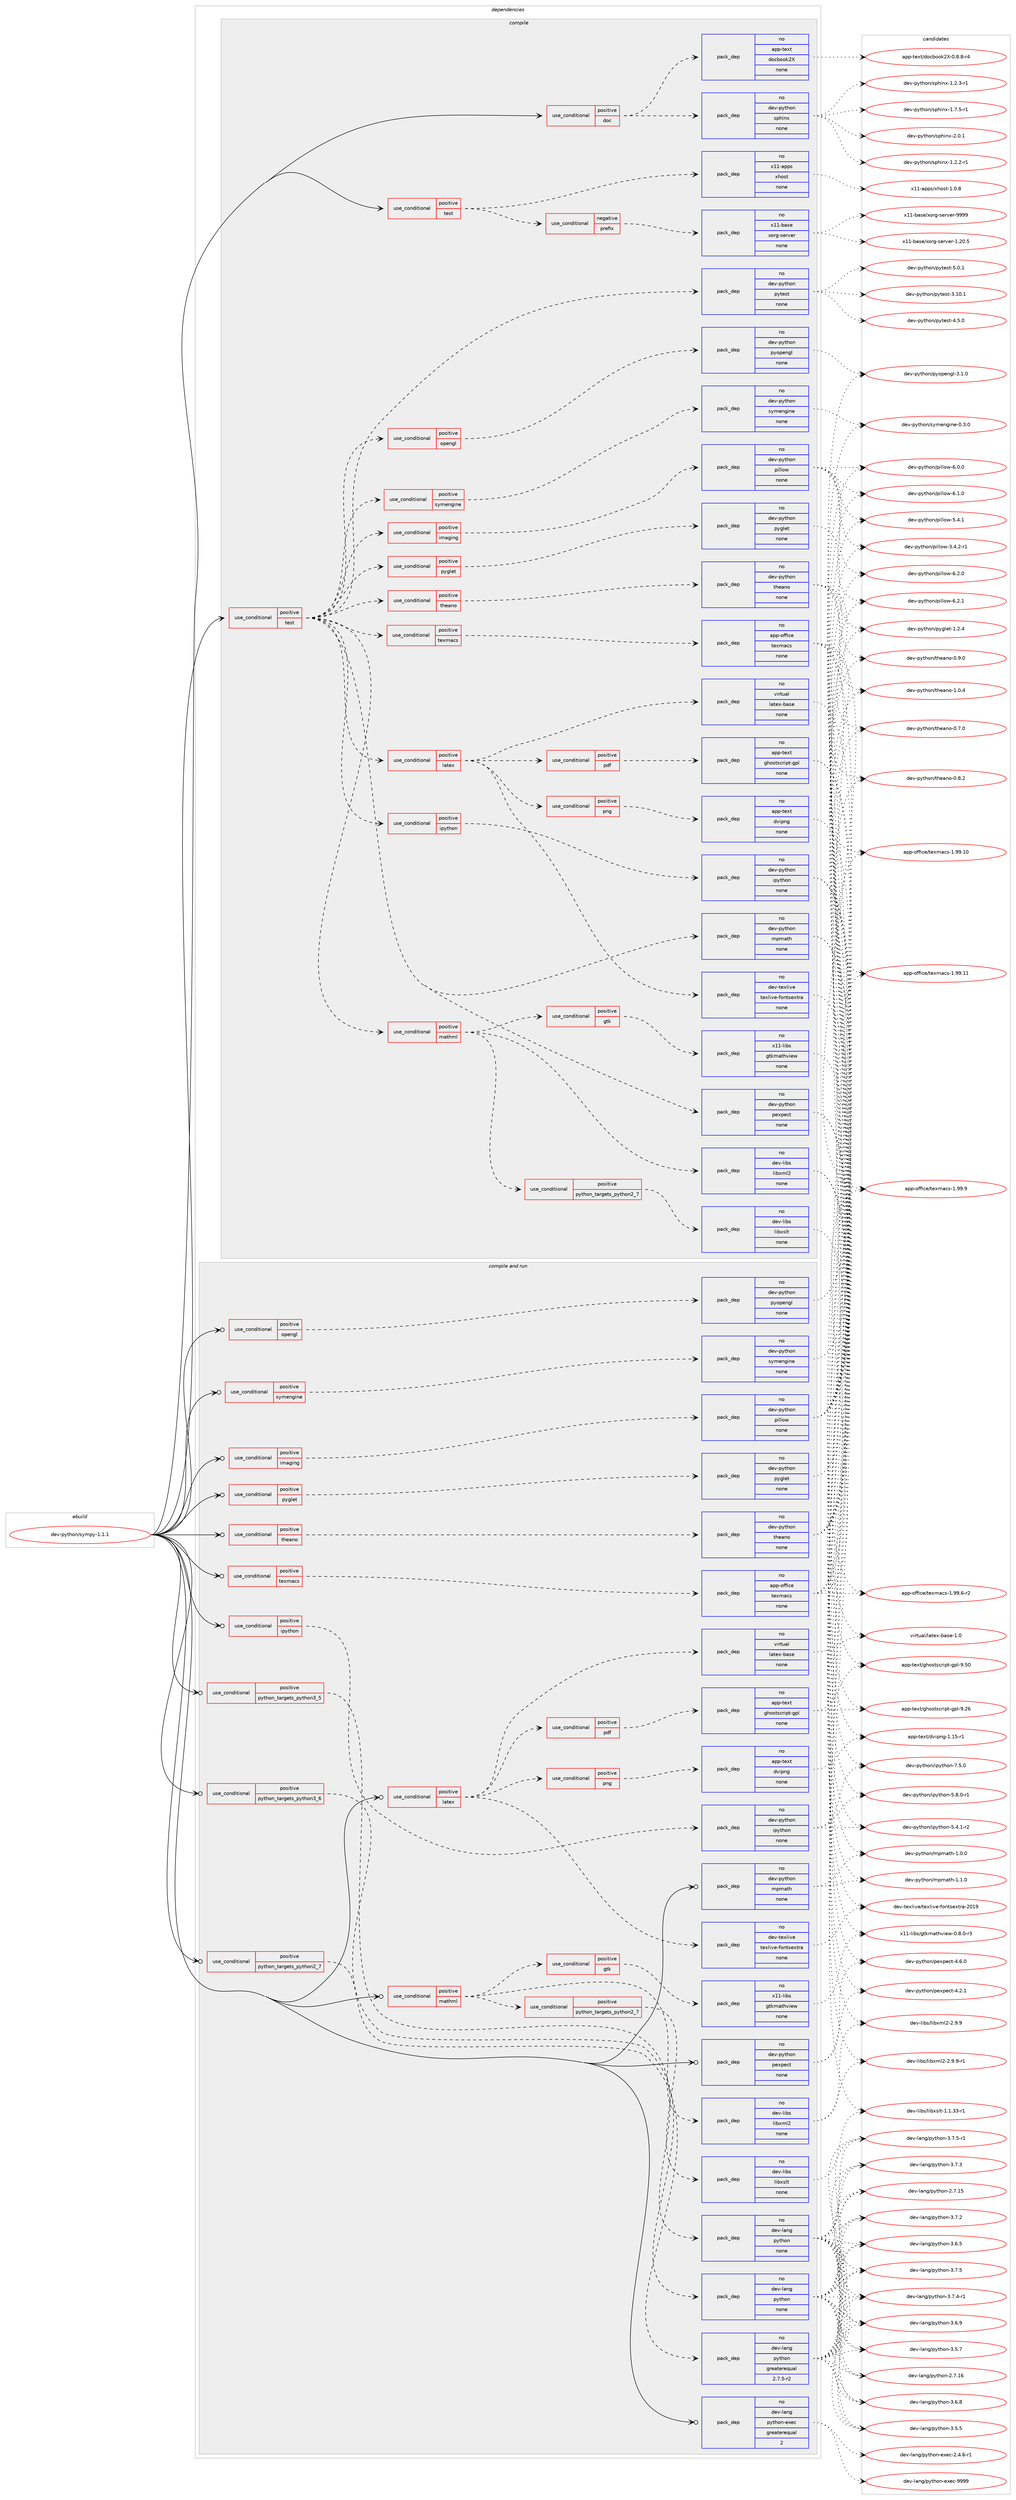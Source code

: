 digraph prolog {

# *************
# Graph options
# *************

newrank=true;
concentrate=true;
compound=true;
graph [rankdir=LR,fontname=Helvetica,fontsize=10,ranksep=1.5];#, ranksep=2.5, nodesep=0.2];
edge  [arrowhead=vee];
node  [fontname=Helvetica,fontsize=10];

# **********
# The ebuild
# **********

subgraph cluster_leftcol {
color=gray;
rank=same;
label=<<i>ebuild</i>>;
id [label="dev-python/sympy-1.1.1", color=red, width=4, href="../dev-python/sympy-1.1.1.svg"];
}

# ****************
# The dependencies
# ****************

subgraph cluster_midcol {
color=gray;
label=<<i>dependencies</i>>;
subgraph cluster_compile {
fillcolor="#eeeeee";
style=filled;
label=<<i>compile</i>>;
subgraph cond150177 {
dependency639836 [label=<<TABLE BORDER="0" CELLBORDER="1" CELLSPACING="0" CELLPADDING="4"><TR><TD ROWSPAN="3" CELLPADDING="10">use_conditional</TD></TR><TR><TD>positive</TD></TR><TR><TD>doc</TD></TR></TABLE>>, shape=none, color=red];
subgraph pack477777 {
dependency639837 [label=<<TABLE BORDER="0" CELLBORDER="1" CELLSPACING="0" CELLPADDING="4" WIDTH="220"><TR><TD ROWSPAN="6" CELLPADDING="30">pack_dep</TD></TR><TR><TD WIDTH="110">no</TD></TR><TR><TD>dev-python</TD></TR><TR><TD>sphinx</TD></TR><TR><TD>none</TD></TR><TR><TD></TD></TR></TABLE>>, shape=none, color=blue];
}
dependency639836:e -> dependency639837:w [weight=20,style="dashed",arrowhead="vee"];
subgraph pack477778 {
dependency639838 [label=<<TABLE BORDER="0" CELLBORDER="1" CELLSPACING="0" CELLPADDING="4" WIDTH="220"><TR><TD ROWSPAN="6" CELLPADDING="30">pack_dep</TD></TR><TR><TD WIDTH="110">no</TD></TR><TR><TD>app-text</TD></TR><TR><TD>docbook2X</TD></TR><TR><TD>none</TD></TR><TR><TD></TD></TR></TABLE>>, shape=none, color=blue];
}
dependency639836:e -> dependency639838:w [weight=20,style="dashed",arrowhead="vee"];
}
id:e -> dependency639836:w [weight=20,style="solid",arrowhead="vee"];
subgraph cond150178 {
dependency639839 [label=<<TABLE BORDER="0" CELLBORDER="1" CELLSPACING="0" CELLPADDING="4"><TR><TD ROWSPAN="3" CELLPADDING="10">use_conditional</TD></TR><TR><TD>positive</TD></TR><TR><TD>test</TD></TR></TABLE>>, shape=none, color=red];
subgraph cond150179 {
dependency639840 [label=<<TABLE BORDER="0" CELLBORDER="1" CELLSPACING="0" CELLPADDING="4"><TR><TD ROWSPAN="3" CELLPADDING="10">use_conditional</TD></TR><TR><TD>negative</TD></TR><TR><TD>prefix</TD></TR></TABLE>>, shape=none, color=red];
subgraph pack477779 {
dependency639841 [label=<<TABLE BORDER="0" CELLBORDER="1" CELLSPACING="0" CELLPADDING="4" WIDTH="220"><TR><TD ROWSPAN="6" CELLPADDING="30">pack_dep</TD></TR><TR><TD WIDTH="110">no</TD></TR><TR><TD>x11-base</TD></TR><TR><TD>xorg-server</TD></TR><TR><TD>none</TD></TR><TR><TD></TD></TR></TABLE>>, shape=none, color=blue];
}
dependency639840:e -> dependency639841:w [weight=20,style="dashed",arrowhead="vee"];
}
dependency639839:e -> dependency639840:w [weight=20,style="dashed",arrowhead="vee"];
subgraph pack477780 {
dependency639842 [label=<<TABLE BORDER="0" CELLBORDER="1" CELLSPACING="0" CELLPADDING="4" WIDTH="220"><TR><TD ROWSPAN="6" CELLPADDING="30">pack_dep</TD></TR><TR><TD WIDTH="110">no</TD></TR><TR><TD>x11-apps</TD></TR><TR><TD>xhost</TD></TR><TR><TD>none</TD></TR><TR><TD></TD></TR></TABLE>>, shape=none, color=blue];
}
dependency639839:e -> dependency639842:w [weight=20,style="dashed",arrowhead="vee"];
}
id:e -> dependency639839:w [weight=20,style="solid",arrowhead="vee"];
subgraph cond150180 {
dependency639843 [label=<<TABLE BORDER="0" CELLBORDER="1" CELLSPACING="0" CELLPADDING="4"><TR><TD ROWSPAN="3" CELLPADDING="10">use_conditional</TD></TR><TR><TD>positive</TD></TR><TR><TD>test</TD></TR></TABLE>>, shape=none, color=red];
subgraph pack477781 {
dependency639844 [label=<<TABLE BORDER="0" CELLBORDER="1" CELLSPACING="0" CELLPADDING="4" WIDTH="220"><TR><TD ROWSPAN="6" CELLPADDING="30">pack_dep</TD></TR><TR><TD WIDTH="110">no</TD></TR><TR><TD>dev-python</TD></TR><TR><TD>mpmath</TD></TR><TR><TD>none</TD></TR><TR><TD></TD></TR></TABLE>>, shape=none, color=blue];
}
dependency639843:e -> dependency639844:w [weight=20,style="dashed",arrowhead="vee"];
subgraph pack477782 {
dependency639845 [label=<<TABLE BORDER="0" CELLBORDER="1" CELLSPACING="0" CELLPADDING="4" WIDTH="220"><TR><TD ROWSPAN="6" CELLPADDING="30">pack_dep</TD></TR><TR><TD WIDTH="110">no</TD></TR><TR><TD>dev-python</TD></TR><TR><TD>pexpect</TD></TR><TR><TD>none</TD></TR><TR><TD></TD></TR></TABLE>>, shape=none, color=blue];
}
dependency639843:e -> dependency639845:w [weight=20,style="dashed",arrowhead="vee"];
subgraph cond150181 {
dependency639846 [label=<<TABLE BORDER="0" CELLBORDER="1" CELLSPACING="0" CELLPADDING="4"><TR><TD ROWSPAN="3" CELLPADDING="10">use_conditional</TD></TR><TR><TD>positive</TD></TR><TR><TD>imaging</TD></TR></TABLE>>, shape=none, color=red];
subgraph pack477783 {
dependency639847 [label=<<TABLE BORDER="0" CELLBORDER="1" CELLSPACING="0" CELLPADDING="4" WIDTH="220"><TR><TD ROWSPAN="6" CELLPADDING="30">pack_dep</TD></TR><TR><TD WIDTH="110">no</TD></TR><TR><TD>dev-python</TD></TR><TR><TD>pillow</TD></TR><TR><TD>none</TD></TR><TR><TD></TD></TR></TABLE>>, shape=none, color=blue];
}
dependency639846:e -> dependency639847:w [weight=20,style="dashed",arrowhead="vee"];
}
dependency639843:e -> dependency639846:w [weight=20,style="dashed",arrowhead="vee"];
subgraph cond150182 {
dependency639848 [label=<<TABLE BORDER="0" CELLBORDER="1" CELLSPACING="0" CELLPADDING="4"><TR><TD ROWSPAN="3" CELLPADDING="10">use_conditional</TD></TR><TR><TD>positive</TD></TR><TR><TD>ipython</TD></TR></TABLE>>, shape=none, color=red];
subgraph pack477784 {
dependency639849 [label=<<TABLE BORDER="0" CELLBORDER="1" CELLSPACING="0" CELLPADDING="4" WIDTH="220"><TR><TD ROWSPAN="6" CELLPADDING="30">pack_dep</TD></TR><TR><TD WIDTH="110">no</TD></TR><TR><TD>dev-python</TD></TR><TR><TD>ipython</TD></TR><TR><TD>none</TD></TR><TR><TD></TD></TR></TABLE>>, shape=none, color=blue];
}
dependency639848:e -> dependency639849:w [weight=20,style="dashed",arrowhead="vee"];
}
dependency639843:e -> dependency639848:w [weight=20,style="dashed",arrowhead="vee"];
subgraph cond150183 {
dependency639850 [label=<<TABLE BORDER="0" CELLBORDER="1" CELLSPACING="0" CELLPADDING="4"><TR><TD ROWSPAN="3" CELLPADDING="10">use_conditional</TD></TR><TR><TD>positive</TD></TR><TR><TD>latex</TD></TR></TABLE>>, shape=none, color=red];
subgraph pack477785 {
dependency639851 [label=<<TABLE BORDER="0" CELLBORDER="1" CELLSPACING="0" CELLPADDING="4" WIDTH="220"><TR><TD ROWSPAN="6" CELLPADDING="30">pack_dep</TD></TR><TR><TD WIDTH="110">no</TD></TR><TR><TD>virtual</TD></TR><TR><TD>latex-base</TD></TR><TR><TD>none</TD></TR><TR><TD></TD></TR></TABLE>>, shape=none, color=blue];
}
dependency639850:e -> dependency639851:w [weight=20,style="dashed",arrowhead="vee"];
subgraph pack477786 {
dependency639852 [label=<<TABLE BORDER="0" CELLBORDER="1" CELLSPACING="0" CELLPADDING="4" WIDTH="220"><TR><TD ROWSPAN="6" CELLPADDING="30">pack_dep</TD></TR><TR><TD WIDTH="110">no</TD></TR><TR><TD>dev-texlive</TD></TR><TR><TD>texlive-fontsextra</TD></TR><TR><TD>none</TD></TR><TR><TD></TD></TR></TABLE>>, shape=none, color=blue];
}
dependency639850:e -> dependency639852:w [weight=20,style="dashed",arrowhead="vee"];
subgraph cond150184 {
dependency639853 [label=<<TABLE BORDER="0" CELLBORDER="1" CELLSPACING="0" CELLPADDING="4"><TR><TD ROWSPAN="3" CELLPADDING="10">use_conditional</TD></TR><TR><TD>positive</TD></TR><TR><TD>png</TD></TR></TABLE>>, shape=none, color=red];
subgraph pack477787 {
dependency639854 [label=<<TABLE BORDER="0" CELLBORDER="1" CELLSPACING="0" CELLPADDING="4" WIDTH="220"><TR><TD ROWSPAN="6" CELLPADDING="30">pack_dep</TD></TR><TR><TD WIDTH="110">no</TD></TR><TR><TD>app-text</TD></TR><TR><TD>dvipng</TD></TR><TR><TD>none</TD></TR><TR><TD></TD></TR></TABLE>>, shape=none, color=blue];
}
dependency639853:e -> dependency639854:w [weight=20,style="dashed",arrowhead="vee"];
}
dependency639850:e -> dependency639853:w [weight=20,style="dashed",arrowhead="vee"];
subgraph cond150185 {
dependency639855 [label=<<TABLE BORDER="0" CELLBORDER="1" CELLSPACING="0" CELLPADDING="4"><TR><TD ROWSPAN="3" CELLPADDING="10">use_conditional</TD></TR><TR><TD>positive</TD></TR><TR><TD>pdf</TD></TR></TABLE>>, shape=none, color=red];
subgraph pack477788 {
dependency639856 [label=<<TABLE BORDER="0" CELLBORDER="1" CELLSPACING="0" CELLPADDING="4" WIDTH="220"><TR><TD ROWSPAN="6" CELLPADDING="30">pack_dep</TD></TR><TR><TD WIDTH="110">no</TD></TR><TR><TD>app-text</TD></TR><TR><TD>ghostscript-gpl</TD></TR><TR><TD>none</TD></TR><TR><TD></TD></TR></TABLE>>, shape=none, color=blue];
}
dependency639855:e -> dependency639856:w [weight=20,style="dashed",arrowhead="vee"];
}
dependency639850:e -> dependency639855:w [weight=20,style="dashed",arrowhead="vee"];
}
dependency639843:e -> dependency639850:w [weight=20,style="dashed",arrowhead="vee"];
subgraph cond150186 {
dependency639857 [label=<<TABLE BORDER="0" CELLBORDER="1" CELLSPACING="0" CELLPADDING="4"><TR><TD ROWSPAN="3" CELLPADDING="10">use_conditional</TD></TR><TR><TD>positive</TD></TR><TR><TD>mathml</TD></TR></TABLE>>, shape=none, color=red];
subgraph pack477789 {
dependency639858 [label=<<TABLE BORDER="0" CELLBORDER="1" CELLSPACING="0" CELLPADDING="4" WIDTH="220"><TR><TD ROWSPAN="6" CELLPADDING="30">pack_dep</TD></TR><TR><TD WIDTH="110">no</TD></TR><TR><TD>dev-libs</TD></TR><TR><TD>libxml2</TD></TR><TR><TD>none</TD></TR><TR><TD></TD></TR></TABLE>>, shape=none, color=blue];
}
dependency639857:e -> dependency639858:w [weight=20,style="dashed",arrowhead="vee"];
subgraph cond150187 {
dependency639859 [label=<<TABLE BORDER="0" CELLBORDER="1" CELLSPACING="0" CELLPADDING="4"><TR><TD ROWSPAN="3" CELLPADDING="10">use_conditional</TD></TR><TR><TD>positive</TD></TR><TR><TD>python_targets_python2_7</TD></TR></TABLE>>, shape=none, color=red];
subgraph pack477790 {
dependency639860 [label=<<TABLE BORDER="0" CELLBORDER="1" CELLSPACING="0" CELLPADDING="4" WIDTH="220"><TR><TD ROWSPAN="6" CELLPADDING="30">pack_dep</TD></TR><TR><TD WIDTH="110">no</TD></TR><TR><TD>dev-libs</TD></TR><TR><TD>libxslt</TD></TR><TR><TD>none</TD></TR><TR><TD></TD></TR></TABLE>>, shape=none, color=blue];
}
dependency639859:e -> dependency639860:w [weight=20,style="dashed",arrowhead="vee"];
}
dependency639857:e -> dependency639859:w [weight=20,style="dashed",arrowhead="vee"];
subgraph cond150188 {
dependency639861 [label=<<TABLE BORDER="0" CELLBORDER="1" CELLSPACING="0" CELLPADDING="4"><TR><TD ROWSPAN="3" CELLPADDING="10">use_conditional</TD></TR><TR><TD>positive</TD></TR><TR><TD>gtk</TD></TR></TABLE>>, shape=none, color=red];
subgraph pack477791 {
dependency639862 [label=<<TABLE BORDER="0" CELLBORDER="1" CELLSPACING="0" CELLPADDING="4" WIDTH="220"><TR><TD ROWSPAN="6" CELLPADDING="30">pack_dep</TD></TR><TR><TD WIDTH="110">no</TD></TR><TR><TD>x11-libs</TD></TR><TR><TD>gtkmathview</TD></TR><TR><TD>none</TD></TR><TR><TD></TD></TR></TABLE>>, shape=none, color=blue];
}
dependency639861:e -> dependency639862:w [weight=20,style="dashed",arrowhead="vee"];
}
dependency639857:e -> dependency639861:w [weight=20,style="dashed",arrowhead="vee"];
}
dependency639843:e -> dependency639857:w [weight=20,style="dashed",arrowhead="vee"];
subgraph cond150189 {
dependency639863 [label=<<TABLE BORDER="0" CELLBORDER="1" CELLSPACING="0" CELLPADDING="4"><TR><TD ROWSPAN="3" CELLPADDING="10">use_conditional</TD></TR><TR><TD>positive</TD></TR><TR><TD>opengl</TD></TR></TABLE>>, shape=none, color=red];
subgraph pack477792 {
dependency639864 [label=<<TABLE BORDER="0" CELLBORDER="1" CELLSPACING="0" CELLPADDING="4" WIDTH="220"><TR><TD ROWSPAN="6" CELLPADDING="30">pack_dep</TD></TR><TR><TD WIDTH="110">no</TD></TR><TR><TD>dev-python</TD></TR><TR><TD>pyopengl</TD></TR><TR><TD>none</TD></TR><TR><TD></TD></TR></TABLE>>, shape=none, color=blue];
}
dependency639863:e -> dependency639864:w [weight=20,style="dashed",arrowhead="vee"];
}
dependency639843:e -> dependency639863:w [weight=20,style="dashed",arrowhead="vee"];
subgraph cond150190 {
dependency639865 [label=<<TABLE BORDER="0" CELLBORDER="1" CELLSPACING="0" CELLPADDING="4"><TR><TD ROWSPAN="3" CELLPADDING="10">use_conditional</TD></TR><TR><TD>positive</TD></TR><TR><TD>pyglet</TD></TR></TABLE>>, shape=none, color=red];
subgraph pack477793 {
dependency639866 [label=<<TABLE BORDER="0" CELLBORDER="1" CELLSPACING="0" CELLPADDING="4" WIDTH="220"><TR><TD ROWSPAN="6" CELLPADDING="30">pack_dep</TD></TR><TR><TD WIDTH="110">no</TD></TR><TR><TD>dev-python</TD></TR><TR><TD>pyglet</TD></TR><TR><TD>none</TD></TR><TR><TD></TD></TR></TABLE>>, shape=none, color=blue];
}
dependency639865:e -> dependency639866:w [weight=20,style="dashed",arrowhead="vee"];
}
dependency639843:e -> dependency639865:w [weight=20,style="dashed",arrowhead="vee"];
subgraph cond150191 {
dependency639867 [label=<<TABLE BORDER="0" CELLBORDER="1" CELLSPACING="0" CELLPADDING="4"><TR><TD ROWSPAN="3" CELLPADDING="10">use_conditional</TD></TR><TR><TD>positive</TD></TR><TR><TD>symengine</TD></TR></TABLE>>, shape=none, color=red];
subgraph pack477794 {
dependency639868 [label=<<TABLE BORDER="0" CELLBORDER="1" CELLSPACING="0" CELLPADDING="4" WIDTH="220"><TR><TD ROWSPAN="6" CELLPADDING="30">pack_dep</TD></TR><TR><TD WIDTH="110">no</TD></TR><TR><TD>dev-python</TD></TR><TR><TD>symengine</TD></TR><TR><TD>none</TD></TR><TR><TD></TD></TR></TABLE>>, shape=none, color=blue];
}
dependency639867:e -> dependency639868:w [weight=20,style="dashed",arrowhead="vee"];
}
dependency639843:e -> dependency639867:w [weight=20,style="dashed",arrowhead="vee"];
subgraph cond150192 {
dependency639869 [label=<<TABLE BORDER="0" CELLBORDER="1" CELLSPACING="0" CELLPADDING="4"><TR><TD ROWSPAN="3" CELLPADDING="10">use_conditional</TD></TR><TR><TD>positive</TD></TR><TR><TD>texmacs</TD></TR></TABLE>>, shape=none, color=red];
subgraph pack477795 {
dependency639870 [label=<<TABLE BORDER="0" CELLBORDER="1" CELLSPACING="0" CELLPADDING="4" WIDTH="220"><TR><TD ROWSPAN="6" CELLPADDING="30">pack_dep</TD></TR><TR><TD WIDTH="110">no</TD></TR><TR><TD>app-office</TD></TR><TR><TD>texmacs</TD></TR><TR><TD>none</TD></TR><TR><TD></TD></TR></TABLE>>, shape=none, color=blue];
}
dependency639869:e -> dependency639870:w [weight=20,style="dashed",arrowhead="vee"];
}
dependency639843:e -> dependency639869:w [weight=20,style="dashed",arrowhead="vee"];
subgraph cond150193 {
dependency639871 [label=<<TABLE BORDER="0" CELLBORDER="1" CELLSPACING="0" CELLPADDING="4"><TR><TD ROWSPAN="3" CELLPADDING="10">use_conditional</TD></TR><TR><TD>positive</TD></TR><TR><TD>theano</TD></TR></TABLE>>, shape=none, color=red];
subgraph pack477796 {
dependency639872 [label=<<TABLE BORDER="0" CELLBORDER="1" CELLSPACING="0" CELLPADDING="4" WIDTH="220"><TR><TD ROWSPAN="6" CELLPADDING="30">pack_dep</TD></TR><TR><TD WIDTH="110">no</TD></TR><TR><TD>dev-python</TD></TR><TR><TD>theano</TD></TR><TR><TD>none</TD></TR><TR><TD></TD></TR></TABLE>>, shape=none, color=blue];
}
dependency639871:e -> dependency639872:w [weight=20,style="dashed",arrowhead="vee"];
}
dependency639843:e -> dependency639871:w [weight=20,style="dashed",arrowhead="vee"];
subgraph pack477797 {
dependency639873 [label=<<TABLE BORDER="0" CELLBORDER="1" CELLSPACING="0" CELLPADDING="4" WIDTH="220"><TR><TD ROWSPAN="6" CELLPADDING="30">pack_dep</TD></TR><TR><TD WIDTH="110">no</TD></TR><TR><TD>dev-python</TD></TR><TR><TD>pytest</TD></TR><TR><TD>none</TD></TR><TR><TD></TD></TR></TABLE>>, shape=none, color=blue];
}
dependency639843:e -> dependency639873:w [weight=20,style="dashed",arrowhead="vee"];
}
id:e -> dependency639843:w [weight=20,style="solid",arrowhead="vee"];
}
subgraph cluster_compileandrun {
fillcolor="#eeeeee";
style=filled;
label=<<i>compile and run</i>>;
subgraph cond150194 {
dependency639874 [label=<<TABLE BORDER="0" CELLBORDER="1" CELLSPACING="0" CELLPADDING="4"><TR><TD ROWSPAN="3" CELLPADDING="10">use_conditional</TD></TR><TR><TD>positive</TD></TR><TR><TD>imaging</TD></TR></TABLE>>, shape=none, color=red];
subgraph pack477798 {
dependency639875 [label=<<TABLE BORDER="0" CELLBORDER="1" CELLSPACING="0" CELLPADDING="4" WIDTH="220"><TR><TD ROWSPAN="6" CELLPADDING="30">pack_dep</TD></TR><TR><TD WIDTH="110">no</TD></TR><TR><TD>dev-python</TD></TR><TR><TD>pillow</TD></TR><TR><TD>none</TD></TR><TR><TD></TD></TR></TABLE>>, shape=none, color=blue];
}
dependency639874:e -> dependency639875:w [weight=20,style="dashed",arrowhead="vee"];
}
id:e -> dependency639874:w [weight=20,style="solid",arrowhead="odotvee"];
subgraph cond150195 {
dependency639876 [label=<<TABLE BORDER="0" CELLBORDER="1" CELLSPACING="0" CELLPADDING="4"><TR><TD ROWSPAN="3" CELLPADDING="10">use_conditional</TD></TR><TR><TD>positive</TD></TR><TR><TD>ipython</TD></TR></TABLE>>, shape=none, color=red];
subgraph pack477799 {
dependency639877 [label=<<TABLE BORDER="0" CELLBORDER="1" CELLSPACING="0" CELLPADDING="4" WIDTH="220"><TR><TD ROWSPAN="6" CELLPADDING="30">pack_dep</TD></TR><TR><TD WIDTH="110">no</TD></TR><TR><TD>dev-python</TD></TR><TR><TD>ipython</TD></TR><TR><TD>none</TD></TR><TR><TD></TD></TR></TABLE>>, shape=none, color=blue];
}
dependency639876:e -> dependency639877:w [weight=20,style="dashed",arrowhead="vee"];
}
id:e -> dependency639876:w [weight=20,style="solid",arrowhead="odotvee"];
subgraph cond150196 {
dependency639878 [label=<<TABLE BORDER="0" CELLBORDER="1" CELLSPACING="0" CELLPADDING="4"><TR><TD ROWSPAN="3" CELLPADDING="10">use_conditional</TD></TR><TR><TD>positive</TD></TR><TR><TD>latex</TD></TR></TABLE>>, shape=none, color=red];
subgraph pack477800 {
dependency639879 [label=<<TABLE BORDER="0" CELLBORDER="1" CELLSPACING="0" CELLPADDING="4" WIDTH="220"><TR><TD ROWSPAN="6" CELLPADDING="30">pack_dep</TD></TR><TR><TD WIDTH="110">no</TD></TR><TR><TD>virtual</TD></TR><TR><TD>latex-base</TD></TR><TR><TD>none</TD></TR><TR><TD></TD></TR></TABLE>>, shape=none, color=blue];
}
dependency639878:e -> dependency639879:w [weight=20,style="dashed",arrowhead="vee"];
subgraph pack477801 {
dependency639880 [label=<<TABLE BORDER="0" CELLBORDER="1" CELLSPACING="0" CELLPADDING="4" WIDTH="220"><TR><TD ROWSPAN="6" CELLPADDING="30">pack_dep</TD></TR><TR><TD WIDTH="110">no</TD></TR><TR><TD>dev-texlive</TD></TR><TR><TD>texlive-fontsextra</TD></TR><TR><TD>none</TD></TR><TR><TD></TD></TR></TABLE>>, shape=none, color=blue];
}
dependency639878:e -> dependency639880:w [weight=20,style="dashed",arrowhead="vee"];
subgraph cond150197 {
dependency639881 [label=<<TABLE BORDER="0" CELLBORDER="1" CELLSPACING="0" CELLPADDING="4"><TR><TD ROWSPAN="3" CELLPADDING="10">use_conditional</TD></TR><TR><TD>positive</TD></TR><TR><TD>png</TD></TR></TABLE>>, shape=none, color=red];
subgraph pack477802 {
dependency639882 [label=<<TABLE BORDER="0" CELLBORDER="1" CELLSPACING="0" CELLPADDING="4" WIDTH="220"><TR><TD ROWSPAN="6" CELLPADDING="30">pack_dep</TD></TR><TR><TD WIDTH="110">no</TD></TR><TR><TD>app-text</TD></TR><TR><TD>dvipng</TD></TR><TR><TD>none</TD></TR><TR><TD></TD></TR></TABLE>>, shape=none, color=blue];
}
dependency639881:e -> dependency639882:w [weight=20,style="dashed",arrowhead="vee"];
}
dependency639878:e -> dependency639881:w [weight=20,style="dashed",arrowhead="vee"];
subgraph cond150198 {
dependency639883 [label=<<TABLE BORDER="0" CELLBORDER="1" CELLSPACING="0" CELLPADDING="4"><TR><TD ROWSPAN="3" CELLPADDING="10">use_conditional</TD></TR><TR><TD>positive</TD></TR><TR><TD>pdf</TD></TR></TABLE>>, shape=none, color=red];
subgraph pack477803 {
dependency639884 [label=<<TABLE BORDER="0" CELLBORDER="1" CELLSPACING="0" CELLPADDING="4" WIDTH="220"><TR><TD ROWSPAN="6" CELLPADDING="30">pack_dep</TD></TR><TR><TD WIDTH="110">no</TD></TR><TR><TD>app-text</TD></TR><TR><TD>ghostscript-gpl</TD></TR><TR><TD>none</TD></TR><TR><TD></TD></TR></TABLE>>, shape=none, color=blue];
}
dependency639883:e -> dependency639884:w [weight=20,style="dashed",arrowhead="vee"];
}
dependency639878:e -> dependency639883:w [weight=20,style="dashed",arrowhead="vee"];
}
id:e -> dependency639878:w [weight=20,style="solid",arrowhead="odotvee"];
subgraph cond150199 {
dependency639885 [label=<<TABLE BORDER="0" CELLBORDER="1" CELLSPACING="0" CELLPADDING="4"><TR><TD ROWSPAN="3" CELLPADDING="10">use_conditional</TD></TR><TR><TD>positive</TD></TR><TR><TD>mathml</TD></TR></TABLE>>, shape=none, color=red];
subgraph pack477804 {
dependency639886 [label=<<TABLE BORDER="0" CELLBORDER="1" CELLSPACING="0" CELLPADDING="4" WIDTH="220"><TR><TD ROWSPAN="6" CELLPADDING="30">pack_dep</TD></TR><TR><TD WIDTH="110">no</TD></TR><TR><TD>dev-libs</TD></TR><TR><TD>libxml2</TD></TR><TR><TD>none</TD></TR><TR><TD></TD></TR></TABLE>>, shape=none, color=blue];
}
dependency639885:e -> dependency639886:w [weight=20,style="dashed",arrowhead="vee"];
subgraph cond150200 {
dependency639887 [label=<<TABLE BORDER="0" CELLBORDER="1" CELLSPACING="0" CELLPADDING="4"><TR><TD ROWSPAN="3" CELLPADDING="10">use_conditional</TD></TR><TR><TD>positive</TD></TR><TR><TD>python_targets_python2_7</TD></TR></TABLE>>, shape=none, color=red];
subgraph pack477805 {
dependency639888 [label=<<TABLE BORDER="0" CELLBORDER="1" CELLSPACING="0" CELLPADDING="4" WIDTH="220"><TR><TD ROWSPAN="6" CELLPADDING="30">pack_dep</TD></TR><TR><TD WIDTH="110">no</TD></TR><TR><TD>dev-libs</TD></TR><TR><TD>libxslt</TD></TR><TR><TD>none</TD></TR><TR><TD></TD></TR></TABLE>>, shape=none, color=blue];
}
dependency639887:e -> dependency639888:w [weight=20,style="dashed",arrowhead="vee"];
}
dependency639885:e -> dependency639887:w [weight=20,style="dashed",arrowhead="vee"];
subgraph cond150201 {
dependency639889 [label=<<TABLE BORDER="0" CELLBORDER="1" CELLSPACING="0" CELLPADDING="4"><TR><TD ROWSPAN="3" CELLPADDING="10">use_conditional</TD></TR><TR><TD>positive</TD></TR><TR><TD>gtk</TD></TR></TABLE>>, shape=none, color=red];
subgraph pack477806 {
dependency639890 [label=<<TABLE BORDER="0" CELLBORDER="1" CELLSPACING="0" CELLPADDING="4" WIDTH="220"><TR><TD ROWSPAN="6" CELLPADDING="30">pack_dep</TD></TR><TR><TD WIDTH="110">no</TD></TR><TR><TD>x11-libs</TD></TR><TR><TD>gtkmathview</TD></TR><TR><TD>none</TD></TR><TR><TD></TD></TR></TABLE>>, shape=none, color=blue];
}
dependency639889:e -> dependency639890:w [weight=20,style="dashed",arrowhead="vee"];
}
dependency639885:e -> dependency639889:w [weight=20,style="dashed",arrowhead="vee"];
}
id:e -> dependency639885:w [weight=20,style="solid",arrowhead="odotvee"];
subgraph cond150202 {
dependency639891 [label=<<TABLE BORDER="0" CELLBORDER="1" CELLSPACING="0" CELLPADDING="4"><TR><TD ROWSPAN="3" CELLPADDING="10">use_conditional</TD></TR><TR><TD>positive</TD></TR><TR><TD>opengl</TD></TR></TABLE>>, shape=none, color=red];
subgraph pack477807 {
dependency639892 [label=<<TABLE BORDER="0" CELLBORDER="1" CELLSPACING="0" CELLPADDING="4" WIDTH="220"><TR><TD ROWSPAN="6" CELLPADDING="30">pack_dep</TD></TR><TR><TD WIDTH="110">no</TD></TR><TR><TD>dev-python</TD></TR><TR><TD>pyopengl</TD></TR><TR><TD>none</TD></TR><TR><TD></TD></TR></TABLE>>, shape=none, color=blue];
}
dependency639891:e -> dependency639892:w [weight=20,style="dashed",arrowhead="vee"];
}
id:e -> dependency639891:w [weight=20,style="solid",arrowhead="odotvee"];
subgraph cond150203 {
dependency639893 [label=<<TABLE BORDER="0" CELLBORDER="1" CELLSPACING="0" CELLPADDING="4"><TR><TD ROWSPAN="3" CELLPADDING="10">use_conditional</TD></TR><TR><TD>positive</TD></TR><TR><TD>pyglet</TD></TR></TABLE>>, shape=none, color=red];
subgraph pack477808 {
dependency639894 [label=<<TABLE BORDER="0" CELLBORDER="1" CELLSPACING="0" CELLPADDING="4" WIDTH="220"><TR><TD ROWSPAN="6" CELLPADDING="30">pack_dep</TD></TR><TR><TD WIDTH="110">no</TD></TR><TR><TD>dev-python</TD></TR><TR><TD>pyglet</TD></TR><TR><TD>none</TD></TR><TR><TD></TD></TR></TABLE>>, shape=none, color=blue];
}
dependency639893:e -> dependency639894:w [weight=20,style="dashed",arrowhead="vee"];
}
id:e -> dependency639893:w [weight=20,style="solid",arrowhead="odotvee"];
subgraph cond150204 {
dependency639895 [label=<<TABLE BORDER="0" CELLBORDER="1" CELLSPACING="0" CELLPADDING="4"><TR><TD ROWSPAN="3" CELLPADDING="10">use_conditional</TD></TR><TR><TD>positive</TD></TR><TR><TD>python_targets_python2_7</TD></TR></TABLE>>, shape=none, color=red];
subgraph pack477809 {
dependency639896 [label=<<TABLE BORDER="0" CELLBORDER="1" CELLSPACING="0" CELLPADDING="4" WIDTH="220"><TR><TD ROWSPAN="6" CELLPADDING="30">pack_dep</TD></TR><TR><TD WIDTH="110">no</TD></TR><TR><TD>dev-lang</TD></TR><TR><TD>python</TD></TR><TR><TD>greaterequal</TD></TR><TR><TD>2.7.5-r2</TD></TR></TABLE>>, shape=none, color=blue];
}
dependency639895:e -> dependency639896:w [weight=20,style="dashed",arrowhead="vee"];
}
id:e -> dependency639895:w [weight=20,style="solid",arrowhead="odotvee"];
subgraph cond150205 {
dependency639897 [label=<<TABLE BORDER="0" CELLBORDER="1" CELLSPACING="0" CELLPADDING="4"><TR><TD ROWSPAN="3" CELLPADDING="10">use_conditional</TD></TR><TR><TD>positive</TD></TR><TR><TD>python_targets_python3_5</TD></TR></TABLE>>, shape=none, color=red];
subgraph pack477810 {
dependency639898 [label=<<TABLE BORDER="0" CELLBORDER="1" CELLSPACING="0" CELLPADDING="4" WIDTH="220"><TR><TD ROWSPAN="6" CELLPADDING="30">pack_dep</TD></TR><TR><TD WIDTH="110">no</TD></TR><TR><TD>dev-lang</TD></TR><TR><TD>python</TD></TR><TR><TD>none</TD></TR><TR><TD></TD></TR></TABLE>>, shape=none, color=blue];
}
dependency639897:e -> dependency639898:w [weight=20,style="dashed",arrowhead="vee"];
}
id:e -> dependency639897:w [weight=20,style="solid",arrowhead="odotvee"];
subgraph cond150206 {
dependency639899 [label=<<TABLE BORDER="0" CELLBORDER="1" CELLSPACING="0" CELLPADDING="4"><TR><TD ROWSPAN="3" CELLPADDING="10">use_conditional</TD></TR><TR><TD>positive</TD></TR><TR><TD>python_targets_python3_6</TD></TR></TABLE>>, shape=none, color=red];
subgraph pack477811 {
dependency639900 [label=<<TABLE BORDER="0" CELLBORDER="1" CELLSPACING="0" CELLPADDING="4" WIDTH="220"><TR><TD ROWSPAN="6" CELLPADDING="30">pack_dep</TD></TR><TR><TD WIDTH="110">no</TD></TR><TR><TD>dev-lang</TD></TR><TR><TD>python</TD></TR><TR><TD>none</TD></TR><TR><TD></TD></TR></TABLE>>, shape=none, color=blue];
}
dependency639899:e -> dependency639900:w [weight=20,style="dashed",arrowhead="vee"];
}
id:e -> dependency639899:w [weight=20,style="solid",arrowhead="odotvee"];
subgraph cond150207 {
dependency639901 [label=<<TABLE BORDER="0" CELLBORDER="1" CELLSPACING="0" CELLPADDING="4"><TR><TD ROWSPAN="3" CELLPADDING="10">use_conditional</TD></TR><TR><TD>positive</TD></TR><TR><TD>symengine</TD></TR></TABLE>>, shape=none, color=red];
subgraph pack477812 {
dependency639902 [label=<<TABLE BORDER="0" CELLBORDER="1" CELLSPACING="0" CELLPADDING="4" WIDTH="220"><TR><TD ROWSPAN="6" CELLPADDING="30">pack_dep</TD></TR><TR><TD WIDTH="110">no</TD></TR><TR><TD>dev-python</TD></TR><TR><TD>symengine</TD></TR><TR><TD>none</TD></TR><TR><TD></TD></TR></TABLE>>, shape=none, color=blue];
}
dependency639901:e -> dependency639902:w [weight=20,style="dashed",arrowhead="vee"];
}
id:e -> dependency639901:w [weight=20,style="solid",arrowhead="odotvee"];
subgraph cond150208 {
dependency639903 [label=<<TABLE BORDER="0" CELLBORDER="1" CELLSPACING="0" CELLPADDING="4"><TR><TD ROWSPAN="3" CELLPADDING="10">use_conditional</TD></TR><TR><TD>positive</TD></TR><TR><TD>texmacs</TD></TR></TABLE>>, shape=none, color=red];
subgraph pack477813 {
dependency639904 [label=<<TABLE BORDER="0" CELLBORDER="1" CELLSPACING="0" CELLPADDING="4" WIDTH="220"><TR><TD ROWSPAN="6" CELLPADDING="30">pack_dep</TD></TR><TR><TD WIDTH="110">no</TD></TR><TR><TD>app-office</TD></TR><TR><TD>texmacs</TD></TR><TR><TD>none</TD></TR><TR><TD></TD></TR></TABLE>>, shape=none, color=blue];
}
dependency639903:e -> dependency639904:w [weight=20,style="dashed",arrowhead="vee"];
}
id:e -> dependency639903:w [weight=20,style="solid",arrowhead="odotvee"];
subgraph cond150209 {
dependency639905 [label=<<TABLE BORDER="0" CELLBORDER="1" CELLSPACING="0" CELLPADDING="4"><TR><TD ROWSPAN="3" CELLPADDING="10">use_conditional</TD></TR><TR><TD>positive</TD></TR><TR><TD>theano</TD></TR></TABLE>>, shape=none, color=red];
subgraph pack477814 {
dependency639906 [label=<<TABLE BORDER="0" CELLBORDER="1" CELLSPACING="0" CELLPADDING="4" WIDTH="220"><TR><TD ROWSPAN="6" CELLPADDING="30">pack_dep</TD></TR><TR><TD WIDTH="110">no</TD></TR><TR><TD>dev-python</TD></TR><TR><TD>theano</TD></TR><TR><TD>none</TD></TR><TR><TD></TD></TR></TABLE>>, shape=none, color=blue];
}
dependency639905:e -> dependency639906:w [weight=20,style="dashed",arrowhead="vee"];
}
id:e -> dependency639905:w [weight=20,style="solid",arrowhead="odotvee"];
subgraph pack477815 {
dependency639907 [label=<<TABLE BORDER="0" CELLBORDER="1" CELLSPACING="0" CELLPADDING="4" WIDTH="220"><TR><TD ROWSPAN="6" CELLPADDING="30">pack_dep</TD></TR><TR><TD WIDTH="110">no</TD></TR><TR><TD>dev-lang</TD></TR><TR><TD>python-exec</TD></TR><TR><TD>greaterequal</TD></TR><TR><TD>2</TD></TR></TABLE>>, shape=none, color=blue];
}
id:e -> dependency639907:w [weight=20,style="solid",arrowhead="odotvee"];
subgraph pack477816 {
dependency639908 [label=<<TABLE BORDER="0" CELLBORDER="1" CELLSPACING="0" CELLPADDING="4" WIDTH="220"><TR><TD ROWSPAN="6" CELLPADDING="30">pack_dep</TD></TR><TR><TD WIDTH="110">no</TD></TR><TR><TD>dev-python</TD></TR><TR><TD>mpmath</TD></TR><TR><TD>none</TD></TR><TR><TD></TD></TR></TABLE>>, shape=none, color=blue];
}
id:e -> dependency639908:w [weight=20,style="solid",arrowhead="odotvee"];
subgraph pack477817 {
dependency639909 [label=<<TABLE BORDER="0" CELLBORDER="1" CELLSPACING="0" CELLPADDING="4" WIDTH="220"><TR><TD ROWSPAN="6" CELLPADDING="30">pack_dep</TD></TR><TR><TD WIDTH="110">no</TD></TR><TR><TD>dev-python</TD></TR><TR><TD>pexpect</TD></TR><TR><TD>none</TD></TR><TR><TD></TD></TR></TABLE>>, shape=none, color=blue];
}
id:e -> dependency639909:w [weight=20,style="solid",arrowhead="odotvee"];
}
subgraph cluster_run {
fillcolor="#eeeeee";
style=filled;
label=<<i>run</i>>;
}
}

# **************
# The candidates
# **************

subgraph cluster_choices {
rank=same;
color=gray;
label=<<i>candidates</i>>;

subgraph choice477777 {
color=black;
nodesep=1;
choice10010111845112121116104111110471151121041051101204549465046504511449 [label="dev-python/sphinx-1.2.2-r1", color=red, width=4,href="../dev-python/sphinx-1.2.2-r1.svg"];
choice10010111845112121116104111110471151121041051101204549465046514511449 [label="dev-python/sphinx-1.2.3-r1", color=red, width=4,href="../dev-python/sphinx-1.2.3-r1.svg"];
choice10010111845112121116104111110471151121041051101204549465546534511449 [label="dev-python/sphinx-1.7.5-r1", color=red, width=4,href="../dev-python/sphinx-1.7.5-r1.svg"];
choice1001011184511212111610411111047115112104105110120455046484649 [label="dev-python/sphinx-2.0.1", color=red, width=4,href="../dev-python/sphinx-2.0.1.svg"];
dependency639837:e -> choice10010111845112121116104111110471151121041051101204549465046504511449:w [style=dotted,weight="100"];
dependency639837:e -> choice10010111845112121116104111110471151121041051101204549465046514511449:w [style=dotted,weight="100"];
dependency639837:e -> choice10010111845112121116104111110471151121041051101204549465546534511449:w [style=dotted,weight="100"];
dependency639837:e -> choice1001011184511212111610411111047115112104105110120455046484649:w [style=dotted,weight="100"];
}
subgraph choice477778 {
color=black;
nodesep=1;
choice971121124511610112011647100111999811111110750884548465646564511452 [label="app-text/docbook2X-0.8.8-r4", color=red, width=4,href="../app-text/docbook2X-0.8.8-r4.svg"];
dependency639838:e -> choice971121124511610112011647100111999811111110750884548465646564511452:w [style=dotted,weight="100"];
}
subgraph choice477779 {
color=black;
nodesep=1;
choice1204949459897115101471201111141034511510111411810111445494650484653 [label="x11-base/xorg-server-1.20.5", color=red, width=4,href="../x11-base/xorg-server-1.20.5.svg"];
choice120494945989711510147120111114103451151011141181011144557575757 [label="x11-base/xorg-server-9999", color=red, width=4,href="../x11-base/xorg-server-9999.svg"];
dependency639841:e -> choice1204949459897115101471201111141034511510111411810111445494650484653:w [style=dotted,weight="100"];
dependency639841:e -> choice120494945989711510147120111114103451151011141181011144557575757:w [style=dotted,weight="100"];
}
subgraph choice477780 {
color=black;
nodesep=1;
choice1204949459711211211547120104111115116454946484656 [label="x11-apps/xhost-1.0.8", color=red, width=4,href="../x11-apps/xhost-1.0.8.svg"];
dependency639842:e -> choice1204949459711211211547120104111115116454946484656:w [style=dotted,weight="100"];
}
subgraph choice477781 {
color=black;
nodesep=1;
choice100101118451121211161041111104710911210997116104454946484648 [label="dev-python/mpmath-1.0.0", color=red, width=4,href="../dev-python/mpmath-1.0.0.svg"];
choice100101118451121211161041111104710911210997116104454946494648 [label="dev-python/mpmath-1.1.0", color=red, width=4,href="../dev-python/mpmath-1.1.0.svg"];
dependency639844:e -> choice100101118451121211161041111104710911210997116104454946484648:w [style=dotted,weight="100"];
dependency639844:e -> choice100101118451121211161041111104710911210997116104454946494648:w [style=dotted,weight="100"];
}
subgraph choice477782 {
color=black;
nodesep=1;
choice100101118451121211161041111104711210112011210199116455246504649 [label="dev-python/pexpect-4.2.1", color=red, width=4,href="../dev-python/pexpect-4.2.1.svg"];
choice100101118451121211161041111104711210112011210199116455246544648 [label="dev-python/pexpect-4.6.0", color=red, width=4,href="../dev-python/pexpect-4.6.0.svg"];
dependency639845:e -> choice100101118451121211161041111104711210112011210199116455246504649:w [style=dotted,weight="100"];
dependency639845:e -> choice100101118451121211161041111104711210112011210199116455246544648:w [style=dotted,weight="100"];
}
subgraph choice477783 {
color=black;
nodesep=1;
choice10010111845112121116104111110471121051081081111194551465246504511449 [label="dev-python/pillow-3.4.2-r1", color=red, width=4,href="../dev-python/pillow-3.4.2-r1.svg"];
choice1001011184511212111610411111047112105108108111119455346524649 [label="dev-python/pillow-5.4.1", color=red, width=4,href="../dev-python/pillow-5.4.1.svg"];
choice1001011184511212111610411111047112105108108111119455446484648 [label="dev-python/pillow-6.0.0", color=red, width=4,href="../dev-python/pillow-6.0.0.svg"];
choice1001011184511212111610411111047112105108108111119455446494648 [label="dev-python/pillow-6.1.0", color=red, width=4,href="../dev-python/pillow-6.1.0.svg"];
choice1001011184511212111610411111047112105108108111119455446504648 [label="dev-python/pillow-6.2.0", color=red, width=4,href="../dev-python/pillow-6.2.0.svg"];
choice1001011184511212111610411111047112105108108111119455446504649 [label="dev-python/pillow-6.2.1", color=red, width=4,href="../dev-python/pillow-6.2.1.svg"];
dependency639847:e -> choice10010111845112121116104111110471121051081081111194551465246504511449:w [style=dotted,weight="100"];
dependency639847:e -> choice1001011184511212111610411111047112105108108111119455346524649:w [style=dotted,weight="100"];
dependency639847:e -> choice1001011184511212111610411111047112105108108111119455446484648:w [style=dotted,weight="100"];
dependency639847:e -> choice1001011184511212111610411111047112105108108111119455446494648:w [style=dotted,weight="100"];
dependency639847:e -> choice1001011184511212111610411111047112105108108111119455446504648:w [style=dotted,weight="100"];
dependency639847:e -> choice1001011184511212111610411111047112105108108111119455446504649:w [style=dotted,weight="100"];
}
subgraph choice477784 {
color=black;
nodesep=1;
choice10010111845112121116104111110471051121211161041111104553465246494511450 [label="dev-python/ipython-5.4.1-r2", color=red, width=4,href="../dev-python/ipython-5.4.1-r2.svg"];
choice10010111845112121116104111110471051121211161041111104553465646484511449 [label="dev-python/ipython-5.8.0-r1", color=red, width=4,href="../dev-python/ipython-5.8.0-r1.svg"];
choice1001011184511212111610411111047105112121116104111110455546534648 [label="dev-python/ipython-7.5.0", color=red, width=4,href="../dev-python/ipython-7.5.0.svg"];
dependency639849:e -> choice10010111845112121116104111110471051121211161041111104553465246494511450:w [style=dotted,weight="100"];
dependency639849:e -> choice10010111845112121116104111110471051121211161041111104553465646484511449:w [style=dotted,weight="100"];
dependency639849:e -> choice1001011184511212111610411111047105112121116104111110455546534648:w [style=dotted,weight="100"];
}
subgraph choice477785 {
color=black;
nodesep=1;
choice11810511411611797108471089711610112045989711510145494648 [label="virtual/latex-base-1.0", color=red, width=4,href="../virtual/latex-base-1.0.svg"];
dependency639851:e -> choice11810511411611797108471089711610112045989711510145494648:w [style=dotted,weight="100"];
}
subgraph choice477786 {
color=black;
nodesep=1;
choice100101118451161011201081051181014711610112010810511810145102111110116115101120116114974550484957 [label="dev-texlive/texlive-fontsextra-2019", color=red, width=4,href="../dev-texlive/texlive-fontsextra-2019.svg"];
dependency639852:e -> choice100101118451161011201081051181014711610112010810511810145102111110116115101120116114974550484957:w [style=dotted,weight="100"];
}
subgraph choice477787 {
color=black;
nodesep=1;
choice97112112451161011201164710011810511211010345494649534511449 [label="app-text/dvipng-1.15-r1", color=red, width=4,href="../app-text/dvipng-1.15-r1.svg"];
dependency639854:e -> choice97112112451161011201164710011810511211010345494649534511449:w [style=dotted,weight="100"];
}
subgraph choice477788 {
color=black;
nodesep=1;
choice97112112451161011201164710310411111511611599114105112116451031121084557465054 [label="app-text/ghostscript-gpl-9.26", color=red, width=4,href="../app-text/ghostscript-gpl-9.26.svg"];
choice97112112451161011201164710310411111511611599114105112116451031121084557465348 [label="app-text/ghostscript-gpl-9.50", color=red, width=4,href="../app-text/ghostscript-gpl-9.50.svg"];
dependency639856:e -> choice97112112451161011201164710310411111511611599114105112116451031121084557465054:w [style=dotted,weight="100"];
dependency639856:e -> choice97112112451161011201164710310411111511611599114105112116451031121084557465348:w [style=dotted,weight="100"];
}
subgraph choice477789 {
color=black;
nodesep=1;
choice1001011184510810598115471081059812010910850455046574657 [label="dev-libs/libxml2-2.9.9", color=red, width=4,href="../dev-libs/libxml2-2.9.9.svg"];
choice10010111845108105981154710810598120109108504550465746574511449 [label="dev-libs/libxml2-2.9.9-r1", color=red, width=4,href="../dev-libs/libxml2-2.9.9-r1.svg"];
dependency639858:e -> choice1001011184510810598115471081059812010910850455046574657:w [style=dotted,weight="100"];
dependency639858:e -> choice10010111845108105981154710810598120109108504550465746574511449:w [style=dotted,weight="100"];
}
subgraph choice477790 {
color=black;
nodesep=1;
choice10010111845108105981154710810598120115108116454946494651514511449 [label="dev-libs/libxslt-1.1.33-r1", color=red, width=4,href="../dev-libs/libxslt-1.1.33-r1.svg"];
dependency639860:e -> choice10010111845108105981154710810598120115108116454946494651514511449:w [style=dotted,weight="100"];
}
subgraph choice477791 {
color=black;
nodesep=1;
choice1204949451081059811547103116107109971161041181051011194548465646484511451 [label="x11-libs/gtkmathview-0.8.0-r3", color=red, width=4,href="../x11-libs/gtkmathview-0.8.0-r3.svg"];
dependency639862:e -> choice1204949451081059811547103116107109971161041181051011194548465646484511451:w [style=dotted,weight="100"];
}
subgraph choice477792 {
color=black;
nodesep=1;
choice1001011184511212111610411111047112121111112101110103108455146494648 [label="dev-python/pyopengl-3.1.0", color=red, width=4,href="../dev-python/pyopengl-3.1.0.svg"];
dependency639864:e -> choice1001011184511212111610411111047112121111112101110103108455146494648:w [style=dotted,weight="100"];
}
subgraph choice477793 {
color=black;
nodesep=1;
choice1001011184511212111610411111047112121103108101116454946504652 [label="dev-python/pyglet-1.2.4", color=red, width=4,href="../dev-python/pyglet-1.2.4.svg"];
dependency639866:e -> choice1001011184511212111610411111047112121103108101116454946504652:w [style=dotted,weight="100"];
}
subgraph choice477794 {
color=black;
nodesep=1;
choice1001011184511212111610411111047115121109101110103105110101454846514648 [label="dev-python/symengine-0.3.0", color=red, width=4,href="../dev-python/symengine-0.3.0.svg"];
dependency639868:e -> choice1001011184511212111610411111047115121109101110103105110101454846514648:w [style=dotted,weight="100"];
}
subgraph choice477795 {
color=black;
nodesep=1;
choice9711211245111102102105991014711610112010997991154549465757464948 [label="app-office/texmacs-1.99.10", color=red, width=4,href="../app-office/texmacs-1.99.10.svg"];
choice9711211245111102102105991014711610112010997991154549465757464949 [label="app-office/texmacs-1.99.11", color=red, width=4,href="../app-office/texmacs-1.99.11.svg"];
choice971121124511110210210599101471161011201099799115454946575746544511450 [label="app-office/texmacs-1.99.6-r2", color=red, width=4,href="../app-office/texmacs-1.99.6-r2.svg"];
choice97112112451111021021059910147116101120109979911545494657574657 [label="app-office/texmacs-1.99.9", color=red, width=4,href="../app-office/texmacs-1.99.9.svg"];
dependency639870:e -> choice9711211245111102102105991014711610112010997991154549465757464948:w [style=dotted,weight="100"];
dependency639870:e -> choice9711211245111102102105991014711610112010997991154549465757464949:w [style=dotted,weight="100"];
dependency639870:e -> choice971121124511110210210599101471161011201099799115454946575746544511450:w [style=dotted,weight="100"];
dependency639870:e -> choice97112112451111021021059910147116101120109979911545494657574657:w [style=dotted,weight="100"];
}
subgraph choice477796 {
color=black;
nodesep=1;
choice100101118451121211161041111104711610410197110111454846554648 [label="dev-python/theano-0.7.0", color=red, width=4,href="../dev-python/theano-0.7.0.svg"];
choice100101118451121211161041111104711610410197110111454846564650 [label="dev-python/theano-0.8.2", color=red, width=4,href="../dev-python/theano-0.8.2.svg"];
choice100101118451121211161041111104711610410197110111454846574648 [label="dev-python/theano-0.9.0", color=red, width=4,href="../dev-python/theano-0.9.0.svg"];
choice100101118451121211161041111104711610410197110111454946484652 [label="dev-python/theano-1.0.4", color=red, width=4,href="../dev-python/theano-1.0.4.svg"];
dependency639872:e -> choice100101118451121211161041111104711610410197110111454846554648:w [style=dotted,weight="100"];
dependency639872:e -> choice100101118451121211161041111104711610410197110111454846564650:w [style=dotted,weight="100"];
dependency639872:e -> choice100101118451121211161041111104711610410197110111454846574648:w [style=dotted,weight="100"];
dependency639872:e -> choice100101118451121211161041111104711610410197110111454946484652:w [style=dotted,weight="100"];
}
subgraph choice477797 {
color=black;
nodesep=1;
choice100101118451121211161041111104711212111610111511645514649484649 [label="dev-python/pytest-3.10.1", color=red, width=4,href="../dev-python/pytest-3.10.1.svg"];
choice1001011184511212111610411111047112121116101115116455246534648 [label="dev-python/pytest-4.5.0", color=red, width=4,href="../dev-python/pytest-4.5.0.svg"];
choice1001011184511212111610411111047112121116101115116455346484649 [label="dev-python/pytest-5.0.1", color=red, width=4,href="../dev-python/pytest-5.0.1.svg"];
dependency639873:e -> choice100101118451121211161041111104711212111610111511645514649484649:w [style=dotted,weight="100"];
dependency639873:e -> choice1001011184511212111610411111047112121116101115116455246534648:w [style=dotted,weight="100"];
dependency639873:e -> choice1001011184511212111610411111047112121116101115116455346484649:w [style=dotted,weight="100"];
}
subgraph choice477798 {
color=black;
nodesep=1;
choice10010111845112121116104111110471121051081081111194551465246504511449 [label="dev-python/pillow-3.4.2-r1", color=red, width=4,href="../dev-python/pillow-3.4.2-r1.svg"];
choice1001011184511212111610411111047112105108108111119455346524649 [label="dev-python/pillow-5.4.1", color=red, width=4,href="../dev-python/pillow-5.4.1.svg"];
choice1001011184511212111610411111047112105108108111119455446484648 [label="dev-python/pillow-6.0.0", color=red, width=4,href="../dev-python/pillow-6.0.0.svg"];
choice1001011184511212111610411111047112105108108111119455446494648 [label="dev-python/pillow-6.1.0", color=red, width=4,href="../dev-python/pillow-6.1.0.svg"];
choice1001011184511212111610411111047112105108108111119455446504648 [label="dev-python/pillow-6.2.0", color=red, width=4,href="../dev-python/pillow-6.2.0.svg"];
choice1001011184511212111610411111047112105108108111119455446504649 [label="dev-python/pillow-6.2.1", color=red, width=4,href="../dev-python/pillow-6.2.1.svg"];
dependency639875:e -> choice10010111845112121116104111110471121051081081111194551465246504511449:w [style=dotted,weight="100"];
dependency639875:e -> choice1001011184511212111610411111047112105108108111119455346524649:w [style=dotted,weight="100"];
dependency639875:e -> choice1001011184511212111610411111047112105108108111119455446484648:w [style=dotted,weight="100"];
dependency639875:e -> choice1001011184511212111610411111047112105108108111119455446494648:w [style=dotted,weight="100"];
dependency639875:e -> choice1001011184511212111610411111047112105108108111119455446504648:w [style=dotted,weight="100"];
dependency639875:e -> choice1001011184511212111610411111047112105108108111119455446504649:w [style=dotted,weight="100"];
}
subgraph choice477799 {
color=black;
nodesep=1;
choice10010111845112121116104111110471051121211161041111104553465246494511450 [label="dev-python/ipython-5.4.1-r2", color=red, width=4,href="../dev-python/ipython-5.4.1-r2.svg"];
choice10010111845112121116104111110471051121211161041111104553465646484511449 [label="dev-python/ipython-5.8.0-r1", color=red, width=4,href="../dev-python/ipython-5.8.0-r1.svg"];
choice1001011184511212111610411111047105112121116104111110455546534648 [label="dev-python/ipython-7.5.0", color=red, width=4,href="../dev-python/ipython-7.5.0.svg"];
dependency639877:e -> choice10010111845112121116104111110471051121211161041111104553465246494511450:w [style=dotted,weight="100"];
dependency639877:e -> choice10010111845112121116104111110471051121211161041111104553465646484511449:w [style=dotted,weight="100"];
dependency639877:e -> choice1001011184511212111610411111047105112121116104111110455546534648:w [style=dotted,weight="100"];
}
subgraph choice477800 {
color=black;
nodesep=1;
choice11810511411611797108471089711610112045989711510145494648 [label="virtual/latex-base-1.0", color=red, width=4,href="../virtual/latex-base-1.0.svg"];
dependency639879:e -> choice11810511411611797108471089711610112045989711510145494648:w [style=dotted,weight="100"];
}
subgraph choice477801 {
color=black;
nodesep=1;
choice100101118451161011201081051181014711610112010810511810145102111110116115101120116114974550484957 [label="dev-texlive/texlive-fontsextra-2019", color=red, width=4,href="../dev-texlive/texlive-fontsextra-2019.svg"];
dependency639880:e -> choice100101118451161011201081051181014711610112010810511810145102111110116115101120116114974550484957:w [style=dotted,weight="100"];
}
subgraph choice477802 {
color=black;
nodesep=1;
choice97112112451161011201164710011810511211010345494649534511449 [label="app-text/dvipng-1.15-r1", color=red, width=4,href="../app-text/dvipng-1.15-r1.svg"];
dependency639882:e -> choice97112112451161011201164710011810511211010345494649534511449:w [style=dotted,weight="100"];
}
subgraph choice477803 {
color=black;
nodesep=1;
choice97112112451161011201164710310411111511611599114105112116451031121084557465054 [label="app-text/ghostscript-gpl-9.26", color=red, width=4,href="../app-text/ghostscript-gpl-9.26.svg"];
choice97112112451161011201164710310411111511611599114105112116451031121084557465348 [label="app-text/ghostscript-gpl-9.50", color=red, width=4,href="../app-text/ghostscript-gpl-9.50.svg"];
dependency639884:e -> choice97112112451161011201164710310411111511611599114105112116451031121084557465054:w [style=dotted,weight="100"];
dependency639884:e -> choice97112112451161011201164710310411111511611599114105112116451031121084557465348:w [style=dotted,weight="100"];
}
subgraph choice477804 {
color=black;
nodesep=1;
choice1001011184510810598115471081059812010910850455046574657 [label="dev-libs/libxml2-2.9.9", color=red, width=4,href="../dev-libs/libxml2-2.9.9.svg"];
choice10010111845108105981154710810598120109108504550465746574511449 [label="dev-libs/libxml2-2.9.9-r1", color=red, width=4,href="../dev-libs/libxml2-2.9.9-r1.svg"];
dependency639886:e -> choice1001011184510810598115471081059812010910850455046574657:w [style=dotted,weight="100"];
dependency639886:e -> choice10010111845108105981154710810598120109108504550465746574511449:w [style=dotted,weight="100"];
}
subgraph choice477805 {
color=black;
nodesep=1;
choice10010111845108105981154710810598120115108116454946494651514511449 [label="dev-libs/libxslt-1.1.33-r1", color=red, width=4,href="../dev-libs/libxslt-1.1.33-r1.svg"];
dependency639888:e -> choice10010111845108105981154710810598120115108116454946494651514511449:w [style=dotted,weight="100"];
}
subgraph choice477806 {
color=black;
nodesep=1;
choice1204949451081059811547103116107109971161041181051011194548465646484511451 [label="x11-libs/gtkmathview-0.8.0-r3", color=red, width=4,href="../x11-libs/gtkmathview-0.8.0-r3.svg"];
dependency639890:e -> choice1204949451081059811547103116107109971161041181051011194548465646484511451:w [style=dotted,weight="100"];
}
subgraph choice477807 {
color=black;
nodesep=1;
choice1001011184511212111610411111047112121111112101110103108455146494648 [label="dev-python/pyopengl-3.1.0", color=red, width=4,href="../dev-python/pyopengl-3.1.0.svg"];
dependency639892:e -> choice1001011184511212111610411111047112121111112101110103108455146494648:w [style=dotted,weight="100"];
}
subgraph choice477808 {
color=black;
nodesep=1;
choice1001011184511212111610411111047112121103108101116454946504652 [label="dev-python/pyglet-1.2.4", color=red, width=4,href="../dev-python/pyglet-1.2.4.svg"];
dependency639894:e -> choice1001011184511212111610411111047112121103108101116454946504652:w [style=dotted,weight="100"];
}
subgraph choice477809 {
color=black;
nodesep=1;
choice10010111845108971101034711212111610411111045504655464953 [label="dev-lang/python-2.7.15", color=red, width=4,href="../dev-lang/python-2.7.15.svg"];
choice10010111845108971101034711212111610411111045504655464954 [label="dev-lang/python-2.7.16", color=red, width=4,href="../dev-lang/python-2.7.16.svg"];
choice100101118451089711010347112121116104111110455146534653 [label="dev-lang/python-3.5.5", color=red, width=4,href="../dev-lang/python-3.5.5.svg"];
choice100101118451089711010347112121116104111110455146534655 [label="dev-lang/python-3.5.7", color=red, width=4,href="../dev-lang/python-3.5.7.svg"];
choice100101118451089711010347112121116104111110455146544653 [label="dev-lang/python-3.6.5", color=red, width=4,href="../dev-lang/python-3.6.5.svg"];
choice100101118451089711010347112121116104111110455146544656 [label="dev-lang/python-3.6.8", color=red, width=4,href="../dev-lang/python-3.6.8.svg"];
choice100101118451089711010347112121116104111110455146544657 [label="dev-lang/python-3.6.9", color=red, width=4,href="../dev-lang/python-3.6.9.svg"];
choice100101118451089711010347112121116104111110455146554650 [label="dev-lang/python-3.7.2", color=red, width=4,href="../dev-lang/python-3.7.2.svg"];
choice100101118451089711010347112121116104111110455146554651 [label="dev-lang/python-3.7.3", color=red, width=4,href="../dev-lang/python-3.7.3.svg"];
choice1001011184510897110103471121211161041111104551465546524511449 [label="dev-lang/python-3.7.4-r1", color=red, width=4,href="../dev-lang/python-3.7.4-r1.svg"];
choice100101118451089711010347112121116104111110455146554653 [label="dev-lang/python-3.7.5", color=red, width=4,href="../dev-lang/python-3.7.5.svg"];
choice1001011184510897110103471121211161041111104551465546534511449 [label="dev-lang/python-3.7.5-r1", color=red, width=4,href="../dev-lang/python-3.7.5-r1.svg"];
dependency639896:e -> choice10010111845108971101034711212111610411111045504655464953:w [style=dotted,weight="100"];
dependency639896:e -> choice10010111845108971101034711212111610411111045504655464954:w [style=dotted,weight="100"];
dependency639896:e -> choice100101118451089711010347112121116104111110455146534653:w [style=dotted,weight="100"];
dependency639896:e -> choice100101118451089711010347112121116104111110455146534655:w [style=dotted,weight="100"];
dependency639896:e -> choice100101118451089711010347112121116104111110455146544653:w [style=dotted,weight="100"];
dependency639896:e -> choice100101118451089711010347112121116104111110455146544656:w [style=dotted,weight="100"];
dependency639896:e -> choice100101118451089711010347112121116104111110455146544657:w [style=dotted,weight="100"];
dependency639896:e -> choice100101118451089711010347112121116104111110455146554650:w [style=dotted,weight="100"];
dependency639896:e -> choice100101118451089711010347112121116104111110455146554651:w [style=dotted,weight="100"];
dependency639896:e -> choice1001011184510897110103471121211161041111104551465546524511449:w [style=dotted,weight="100"];
dependency639896:e -> choice100101118451089711010347112121116104111110455146554653:w [style=dotted,weight="100"];
dependency639896:e -> choice1001011184510897110103471121211161041111104551465546534511449:w [style=dotted,weight="100"];
}
subgraph choice477810 {
color=black;
nodesep=1;
choice10010111845108971101034711212111610411111045504655464953 [label="dev-lang/python-2.7.15", color=red, width=4,href="../dev-lang/python-2.7.15.svg"];
choice10010111845108971101034711212111610411111045504655464954 [label="dev-lang/python-2.7.16", color=red, width=4,href="../dev-lang/python-2.7.16.svg"];
choice100101118451089711010347112121116104111110455146534653 [label="dev-lang/python-3.5.5", color=red, width=4,href="../dev-lang/python-3.5.5.svg"];
choice100101118451089711010347112121116104111110455146534655 [label="dev-lang/python-3.5.7", color=red, width=4,href="../dev-lang/python-3.5.7.svg"];
choice100101118451089711010347112121116104111110455146544653 [label="dev-lang/python-3.6.5", color=red, width=4,href="../dev-lang/python-3.6.5.svg"];
choice100101118451089711010347112121116104111110455146544656 [label="dev-lang/python-3.6.8", color=red, width=4,href="../dev-lang/python-3.6.8.svg"];
choice100101118451089711010347112121116104111110455146544657 [label="dev-lang/python-3.6.9", color=red, width=4,href="../dev-lang/python-3.6.9.svg"];
choice100101118451089711010347112121116104111110455146554650 [label="dev-lang/python-3.7.2", color=red, width=4,href="../dev-lang/python-3.7.2.svg"];
choice100101118451089711010347112121116104111110455146554651 [label="dev-lang/python-3.7.3", color=red, width=4,href="../dev-lang/python-3.7.3.svg"];
choice1001011184510897110103471121211161041111104551465546524511449 [label="dev-lang/python-3.7.4-r1", color=red, width=4,href="../dev-lang/python-3.7.4-r1.svg"];
choice100101118451089711010347112121116104111110455146554653 [label="dev-lang/python-3.7.5", color=red, width=4,href="../dev-lang/python-3.7.5.svg"];
choice1001011184510897110103471121211161041111104551465546534511449 [label="dev-lang/python-3.7.5-r1", color=red, width=4,href="../dev-lang/python-3.7.5-r1.svg"];
dependency639898:e -> choice10010111845108971101034711212111610411111045504655464953:w [style=dotted,weight="100"];
dependency639898:e -> choice10010111845108971101034711212111610411111045504655464954:w [style=dotted,weight="100"];
dependency639898:e -> choice100101118451089711010347112121116104111110455146534653:w [style=dotted,weight="100"];
dependency639898:e -> choice100101118451089711010347112121116104111110455146534655:w [style=dotted,weight="100"];
dependency639898:e -> choice100101118451089711010347112121116104111110455146544653:w [style=dotted,weight="100"];
dependency639898:e -> choice100101118451089711010347112121116104111110455146544656:w [style=dotted,weight="100"];
dependency639898:e -> choice100101118451089711010347112121116104111110455146544657:w [style=dotted,weight="100"];
dependency639898:e -> choice100101118451089711010347112121116104111110455146554650:w [style=dotted,weight="100"];
dependency639898:e -> choice100101118451089711010347112121116104111110455146554651:w [style=dotted,weight="100"];
dependency639898:e -> choice1001011184510897110103471121211161041111104551465546524511449:w [style=dotted,weight="100"];
dependency639898:e -> choice100101118451089711010347112121116104111110455146554653:w [style=dotted,weight="100"];
dependency639898:e -> choice1001011184510897110103471121211161041111104551465546534511449:w [style=dotted,weight="100"];
}
subgraph choice477811 {
color=black;
nodesep=1;
choice10010111845108971101034711212111610411111045504655464953 [label="dev-lang/python-2.7.15", color=red, width=4,href="../dev-lang/python-2.7.15.svg"];
choice10010111845108971101034711212111610411111045504655464954 [label="dev-lang/python-2.7.16", color=red, width=4,href="../dev-lang/python-2.7.16.svg"];
choice100101118451089711010347112121116104111110455146534653 [label="dev-lang/python-3.5.5", color=red, width=4,href="../dev-lang/python-3.5.5.svg"];
choice100101118451089711010347112121116104111110455146534655 [label="dev-lang/python-3.5.7", color=red, width=4,href="../dev-lang/python-3.5.7.svg"];
choice100101118451089711010347112121116104111110455146544653 [label="dev-lang/python-3.6.5", color=red, width=4,href="../dev-lang/python-3.6.5.svg"];
choice100101118451089711010347112121116104111110455146544656 [label="dev-lang/python-3.6.8", color=red, width=4,href="../dev-lang/python-3.6.8.svg"];
choice100101118451089711010347112121116104111110455146544657 [label="dev-lang/python-3.6.9", color=red, width=4,href="../dev-lang/python-3.6.9.svg"];
choice100101118451089711010347112121116104111110455146554650 [label="dev-lang/python-3.7.2", color=red, width=4,href="../dev-lang/python-3.7.2.svg"];
choice100101118451089711010347112121116104111110455146554651 [label="dev-lang/python-3.7.3", color=red, width=4,href="../dev-lang/python-3.7.3.svg"];
choice1001011184510897110103471121211161041111104551465546524511449 [label="dev-lang/python-3.7.4-r1", color=red, width=4,href="../dev-lang/python-3.7.4-r1.svg"];
choice100101118451089711010347112121116104111110455146554653 [label="dev-lang/python-3.7.5", color=red, width=4,href="../dev-lang/python-3.7.5.svg"];
choice1001011184510897110103471121211161041111104551465546534511449 [label="dev-lang/python-3.7.5-r1", color=red, width=4,href="../dev-lang/python-3.7.5-r1.svg"];
dependency639900:e -> choice10010111845108971101034711212111610411111045504655464953:w [style=dotted,weight="100"];
dependency639900:e -> choice10010111845108971101034711212111610411111045504655464954:w [style=dotted,weight="100"];
dependency639900:e -> choice100101118451089711010347112121116104111110455146534653:w [style=dotted,weight="100"];
dependency639900:e -> choice100101118451089711010347112121116104111110455146534655:w [style=dotted,weight="100"];
dependency639900:e -> choice100101118451089711010347112121116104111110455146544653:w [style=dotted,weight="100"];
dependency639900:e -> choice100101118451089711010347112121116104111110455146544656:w [style=dotted,weight="100"];
dependency639900:e -> choice100101118451089711010347112121116104111110455146544657:w [style=dotted,weight="100"];
dependency639900:e -> choice100101118451089711010347112121116104111110455146554650:w [style=dotted,weight="100"];
dependency639900:e -> choice100101118451089711010347112121116104111110455146554651:w [style=dotted,weight="100"];
dependency639900:e -> choice1001011184510897110103471121211161041111104551465546524511449:w [style=dotted,weight="100"];
dependency639900:e -> choice100101118451089711010347112121116104111110455146554653:w [style=dotted,weight="100"];
dependency639900:e -> choice1001011184510897110103471121211161041111104551465546534511449:w [style=dotted,weight="100"];
}
subgraph choice477812 {
color=black;
nodesep=1;
choice1001011184511212111610411111047115121109101110103105110101454846514648 [label="dev-python/symengine-0.3.0", color=red, width=4,href="../dev-python/symengine-0.3.0.svg"];
dependency639902:e -> choice1001011184511212111610411111047115121109101110103105110101454846514648:w [style=dotted,weight="100"];
}
subgraph choice477813 {
color=black;
nodesep=1;
choice9711211245111102102105991014711610112010997991154549465757464948 [label="app-office/texmacs-1.99.10", color=red, width=4,href="../app-office/texmacs-1.99.10.svg"];
choice9711211245111102102105991014711610112010997991154549465757464949 [label="app-office/texmacs-1.99.11", color=red, width=4,href="../app-office/texmacs-1.99.11.svg"];
choice971121124511110210210599101471161011201099799115454946575746544511450 [label="app-office/texmacs-1.99.6-r2", color=red, width=4,href="../app-office/texmacs-1.99.6-r2.svg"];
choice97112112451111021021059910147116101120109979911545494657574657 [label="app-office/texmacs-1.99.9", color=red, width=4,href="../app-office/texmacs-1.99.9.svg"];
dependency639904:e -> choice9711211245111102102105991014711610112010997991154549465757464948:w [style=dotted,weight="100"];
dependency639904:e -> choice9711211245111102102105991014711610112010997991154549465757464949:w [style=dotted,weight="100"];
dependency639904:e -> choice971121124511110210210599101471161011201099799115454946575746544511450:w [style=dotted,weight="100"];
dependency639904:e -> choice97112112451111021021059910147116101120109979911545494657574657:w [style=dotted,weight="100"];
}
subgraph choice477814 {
color=black;
nodesep=1;
choice100101118451121211161041111104711610410197110111454846554648 [label="dev-python/theano-0.7.0", color=red, width=4,href="../dev-python/theano-0.7.0.svg"];
choice100101118451121211161041111104711610410197110111454846564650 [label="dev-python/theano-0.8.2", color=red, width=4,href="../dev-python/theano-0.8.2.svg"];
choice100101118451121211161041111104711610410197110111454846574648 [label="dev-python/theano-0.9.0", color=red, width=4,href="../dev-python/theano-0.9.0.svg"];
choice100101118451121211161041111104711610410197110111454946484652 [label="dev-python/theano-1.0.4", color=red, width=4,href="../dev-python/theano-1.0.4.svg"];
dependency639906:e -> choice100101118451121211161041111104711610410197110111454846554648:w [style=dotted,weight="100"];
dependency639906:e -> choice100101118451121211161041111104711610410197110111454846564650:w [style=dotted,weight="100"];
dependency639906:e -> choice100101118451121211161041111104711610410197110111454846574648:w [style=dotted,weight="100"];
dependency639906:e -> choice100101118451121211161041111104711610410197110111454946484652:w [style=dotted,weight="100"];
}
subgraph choice477815 {
color=black;
nodesep=1;
choice10010111845108971101034711212111610411111045101120101994550465246544511449 [label="dev-lang/python-exec-2.4.6-r1", color=red, width=4,href="../dev-lang/python-exec-2.4.6-r1.svg"];
choice10010111845108971101034711212111610411111045101120101994557575757 [label="dev-lang/python-exec-9999", color=red, width=4,href="../dev-lang/python-exec-9999.svg"];
dependency639907:e -> choice10010111845108971101034711212111610411111045101120101994550465246544511449:w [style=dotted,weight="100"];
dependency639907:e -> choice10010111845108971101034711212111610411111045101120101994557575757:w [style=dotted,weight="100"];
}
subgraph choice477816 {
color=black;
nodesep=1;
choice100101118451121211161041111104710911210997116104454946484648 [label="dev-python/mpmath-1.0.0", color=red, width=4,href="../dev-python/mpmath-1.0.0.svg"];
choice100101118451121211161041111104710911210997116104454946494648 [label="dev-python/mpmath-1.1.0", color=red, width=4,href="../dev-python/mpmath-1.1.0.svg"];
dependency639908:e -> choice100101118451121211161041111104710911210997116104454946484648:w [style=dotted,weight="100"];
dependency639908:e -> choice100101118451121211161041111104710911210997116104454946494648:w [style=dotted,weight="100"];
}
subgraph choice477817 {
color=black;
nodesep=1;
choice100101118451121211161041111104711210112011210199116455246504649 [label="dev-python/pexpect-4.2.1", color=red, width=4,href="../dev-python/pexpect-4.2.1.svg"];
choice100101118451121211161041111104711210112011210199116455246544648 [label="dev-python/pexpect-4.6.0", color=red, width=4,href="../dev-python/pexpect-4.6.0.svg"];
dependency639909:e -> choice100101118451121211161041111104711210112011210199116455246504649:w [style=dotted,weight="100"];
dependency639909:e -> choice100101118451121211161041111104711210112011210199116455246544648:w [style=dotted,weight="100"];
}
}

}
